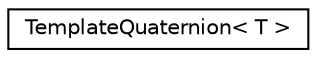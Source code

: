 digraph "Graphical Class Hierarchy"
{
  edge [fontname="Helvetica",fontsize="10",labelfontname="Helvetica",labelfontsize="10"];
  node [fontname="Helvetica",fontsize="10",shape=record];
  rankdir="LR";
  Node1 [label="TemplateQuaternion\< T \>",height=0.2,width=0.4,color="black", fillcolor="white", style="filled",URL="$class_template_quaternion.html"];
}
